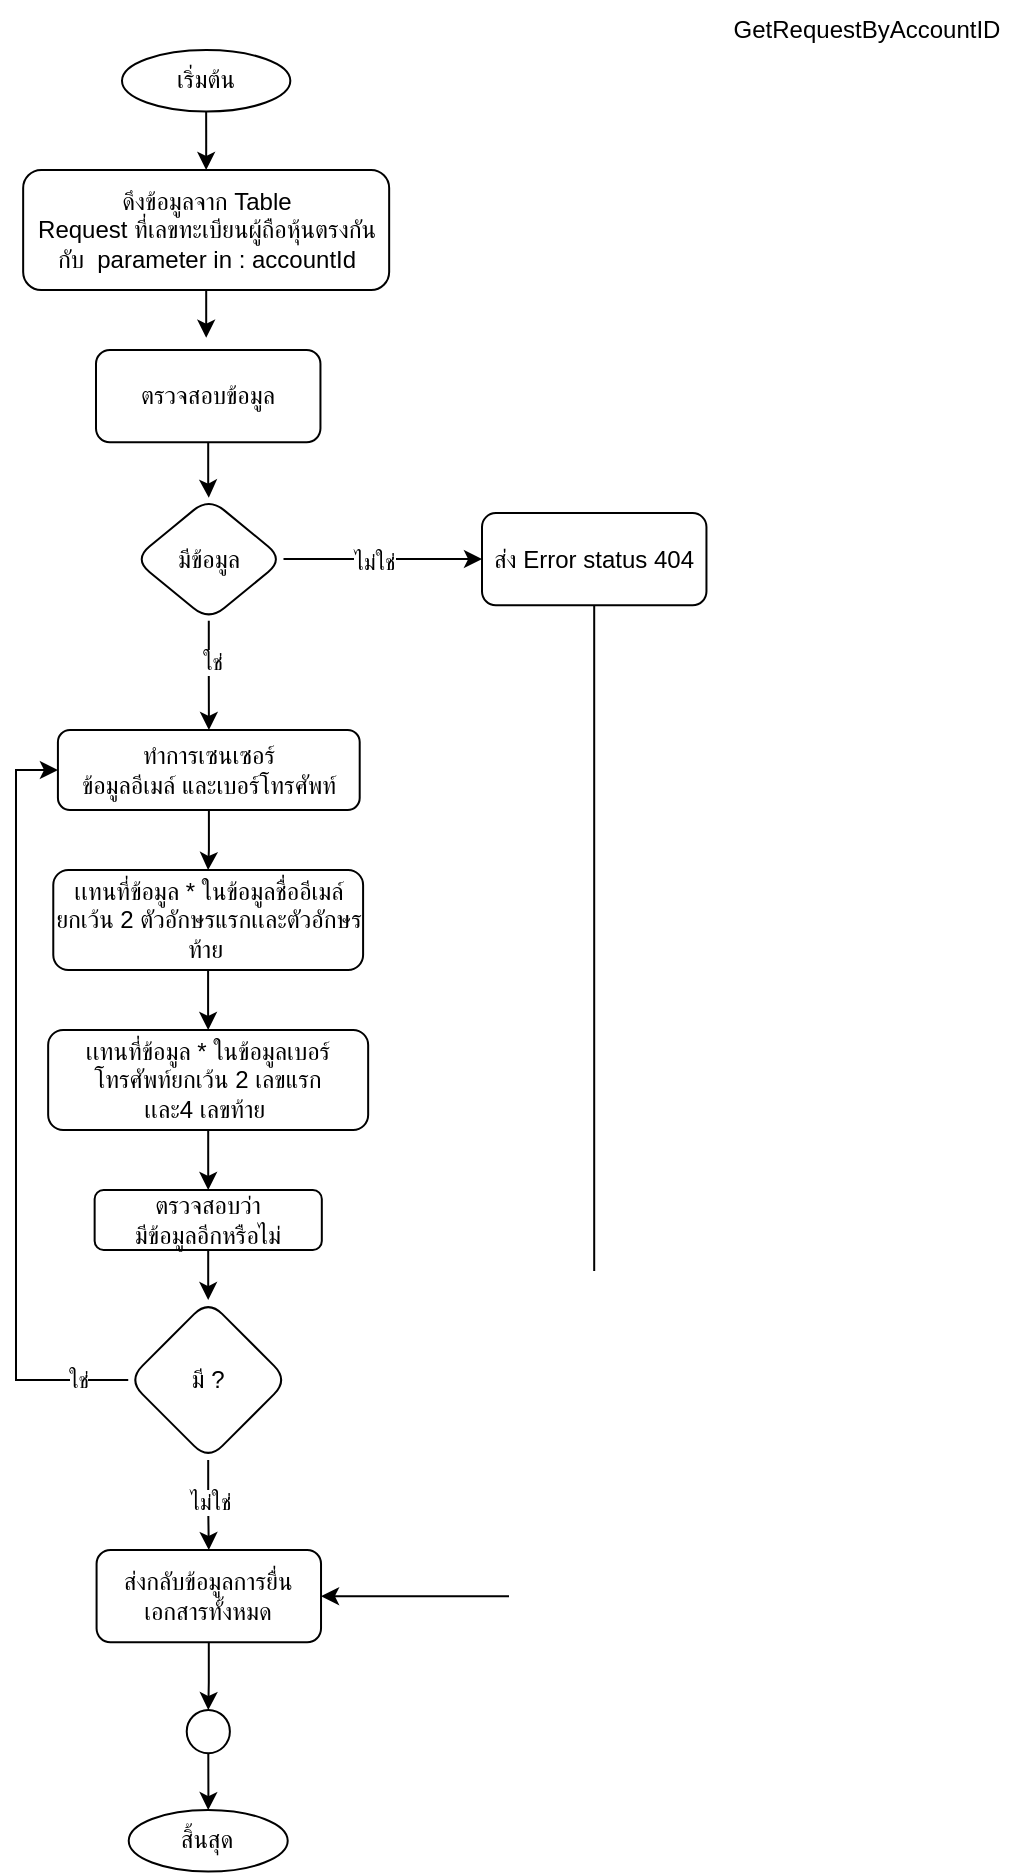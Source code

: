 <mxfile version="20.3.7" type="github">
  <diagram id="KNPTt2FtTy1nRqzTEt9b" name="หน้า-1">
    <mxGraphModel dx="1019" dy="526" grid="1" gridSize="10" guides="1" tooltips="1" connect="1" arrows="1" fold="1" page="1" pageScale="1" pageWidth="827" pageHeight="1169" math="0" shadow="0">
      <root>
        <mxCell id="0" />
        <mxCell id="1" parent="0" />
        <mxCell id="C6vSoGj43nONrzxHpojI-66" value="เริ่มต้น" style="ellipse;whiteSpace=wrap;html=1;rounded=1;glass=0;strokeWidth=1;shadow=0;" parent="1" vertex="1">
          <mxGeometry x="372.997" y="30" width="84.17" height="30.769" as="geometry" />
        </mxCell>
        <mxCell id="C6vSoGj43nONrzxHpojI-67" value="ดึงข้อมูลจาก Table&lt;br&gt;Request ที่เลขทะเบียนผู้ถือหุ้นตรงกันกับ&amp;nbsp; parameter in : accountId" style="rounded=1;whiteSpace=wrap;html=1;" parent="1" vertex="1">
          <mxGeometry x="323.58" y="90" width="183" height="60" as="geometry" />
        </mxCell>
        <mxCell id="C6vSoGj43nONrzxHpojI-68" style="edgeStyle=orthogonalEdgeStyle;rounded=0;orthogonalLoop=1;jettySize=auto;html=1;entryX=0.5;entryY=0;entryDx=0;entryDy=0;" parent="1" source="C6vSoGj43nONrzxHpojI-66" target="C6vSoGj43nONrzxHpojI-67" edge="1">
          <mxGeometry relative="1" as="geometry" />
        </mxCell>
        <mxCell id="C6vSoGj43nONrzxHpojI-69" value="" style="edgeStyle=orthogonalEdgeStyle;rounded=0;orthogonalLoop=1;jettySize=auto;html=1;endArrow=classic;endFill=1;" parent="1" source="C6vSoGj43nONrzxHpojI-67" edge="1">
          <mxGeometry relative="1" as="geometry">
            <mxPoint x="415.1" y="173.858" as="targetPoint" />
          </mxGeometry>
        </mxCell>
        <mxCell id="0IoLYYVcSCvld4aRIMPD-4" value="GetRequestByAccountID" style="text;html=1;align=center;verticalAlign=middle;resizable=0;points=[];autosize=1;strokeColor=none;fillColor=none;" parent="1" vertex="1">
          <mxGeometry x="665" y="5" width="160" height="30" as="geometry" />
        </mxCell>
        <mxCell id="0IoLYYVcSCvld4aRIMPD-6" value="" style="edgeStyle=orthogonalEdgeStyle;rounded=0;orthogonalLoop=1;jettySize=auto;html=1;" parent="1" source="C6vSoGj43nONrzxHpojI-56" target="0IoLYYVcSCvld4aRIMPD-5" edge="1">
          <mxGeometry relative="1" as="geometry" />
        </mxCell>
        <mxCell id="0IoLYYVcSCvld4aRIMPD-9" value="ใช่" style="edgeLabel;html=1;align=center;verticalAlign=middle;resizable=0;points=[];" parent="0IoLYYVcSCvld4aRIMPD-6" vertex="1" connectable="0">
          <mxGeometry x="-0.252" y="1" relative="1" as="geometry">
            <mxPoint as="offset" />
          </mxGeometry>
        </mxCell>
        <mxCell id="C6vSoGj43nONrzxHpojI-56" value="มีข้อมูล" style="rhombus;whiteSpace=wrap;html=1;rounded=1;" parent="1" vertex="1">
          <mxGeometry x="378.998" y="253.835" width="74.818" height="61.538" as="geometry" />
        </mxCell>
        <mxCell id="C6vSoGj43nONrzxHpojI-58" value="ส่ง Error status 404" style="whiteSpace=wrap;html=1;rounded=1;" parent="1" vertex="1">
          <mxGeometry x="553" y="261.527" width="112.227" height="46.154" as="geometry" />
        </mxCell>
        <mxCell id="C6vSoGj43nONrzxHpojI-59" value="" style="edgeStyle=orthogonalEdgeStyle;rounded=0;orthogonalLoop=1;jettySize=auto;html=1;endArrow=classic;endFill=1;entryX=0;entryY=0.5;entryDx=0;entryDy=0;" parent="1" source="C6vSoGj43nONrzxHpojI-56" target="C6vSoGj43nONrzxHpojI-58" edge="1">
          <mxGeometry relative="1" as="geometry">
            <Array as="points">
              <mxPoint x="552.998" y="284.378" />
              <mxPoint x="562.998" y="285.378" />
            </Array>
          </mxGeometry>
        </mxCell>
        <mxCell id="0IoLYYVcSCvld4aRIMPD-10" value="ไม่ใช่" style="edgeLabel;html=1;align=center;verticalAlign=middle;resizable=0;points=[];" parent="C6vSoGj43nONrzxHpojI-59" vertex="1" connectable="0">
          <mxGeometry x="-0.097" y="-1" relative="1" as="geometry">
            <mxPoint as="offset" />
          </mxGeometry>
        </mxCell>
        <mxCell id="C6vSoGj43nONrzxHpojI-70" value="ตรวจสอบข้อมูล" style="whiteSpace=wrap;html=1;rounded=1;" parent="1" vertex="1">
          <mxGeometry x="359.998" y="179.997" width="112.227" height="46.154" as="geometry" />
        </mxCell>
        <mxCell id="C6vSoGj43nONrzxHpojI-54" value="" style="edgeStyle=orthogonalEdgeStyle;rounded=0;orthogonalLoop=1;jettySize=auto;html=1;endArrow=classic;endFill=1;" parent="1" source="C6vSoGj43nONrzxHpojI-70" target="C6vSoGj43nONrzxHpojI-56" edge="1">
          <mxGeometry relative="1" as="geometry" />
        </mxCell>
        <mxCell id="C6vSoGj43nONrzxHpojI-57" style="edgeStyle=orthogonalEdgeStyle;rounded=0;orthogonalLoop=1;jettySize=auto;html=1;entryX=1;entryY=0.5;entryDx=0;entryDy=0;endArrow=classic;endFill=1;" parent="1" source="C6vSoGj43nONrzxHpojI-58" target="C6vSoGj43nONrzxHpojI-62" edge="1">
          <mxGeometry relative="1" as="geometry">
            <Array as="points">
              <mxPoint x="609" y="803" />
            </Array>
          </mxGeometry>
        </mxCell>
        <mxCell id="p_EshZ1UD2neo9yFfhRu-3" value="" style="edgeStyle=orthogonalEdgeStyle;rounded=0;orthogonalLoop=1;jettySize=auto;html=1;" parent="1" source="0IoLYYVcSCvld4aRIMPD-5" target="p_EshZ1UD2neo9yFfhRu-2" edge="1">
          <mxGeometry relative="1" as="geometry" />
        </mxCell>
        <mxCell id="0IoLYYVcSCvld4aRIMPD-5" value="ทำการเซนเซอร์&lt;br&gt;ข้อมูลอีเมล์ และเบอร์โทรศัพท์" style="whiteSpace=wrap;html=1;rounded=1;" parent="1" vertex="1">
          <mxGeometry x="340.96" y="370" width="150.89" height="40" as="geometry" />
        </mxCell>
        <mxCell id="0IoLYYVcSCvld4aRIMPD-20" style="edgeStyle=orthogonalEdgeStyle;rounded=0;orthogonalLoop=1;jettySize=auto;html=1;entryX=0;entryY=0.5;entryDx=0;entryDy=0;" parent="1" source="0IoLYYVcSCvld4aRIMPD-17" target="0IoLYYVcSCvld4aRIMPD-5" edge="1">
          <mxGeometry relative="1" as="geometry">
            <Array as="points">
              <mxPoint x="320" y="695" />
              <mxPoint x="320" y="390" />
            </Array>
          </mxGeometry>
        </mxCell>
        <mxCell id="0IoLYYVcSCvld4aRIMPD-22" value="ใช่" style="edgeLabel;html=1;align=center;verticalAlign=middle;resizable=0;points=[];" parent="0IoLYYVcSCvld4aRIMPD-20" vertex="1" connectable="0">
          <mxGeometry x="-0.773" y="-3" relative="1" as="geometry">
            <mxPoint x="18" y="3" as="offset" />
          </mxGeometry>
        </mxCell>
        <mxCell id="p_EshZ1UD2neo9yFfhRu-1" value="" style="group" parent="1" vertex="1" connectable="0">
          <mxGeometry x="359.32" y="600" width="113.59" height="340.777" as="geometry" />
        </mxCell>
        <mxCell id="C6vSoGj43nONrzxHpojI-62" value="ส่งกลับข้อมูลการยื่นเอกสารทั้งหมด" style="whiteSpace=wrap;html=1;rounded=1;" parent="p_EshZ1UD2neo9yFfhRu-1" vertex="1">
          <mxGeometry x="0.972" y="179.997" width="112.227" height="46.154" as="geometry" />
        </mxCell>
        <mxCell id="C6vSoGj43nONrzxHpojI-65" style="edgeStyle=orthogonalEdgeStyle;rounded=0;orthogonalLoop=1;jettySize=auto;html=1;endArrow=classic;endFill=1;" parent="p_EshZ1UD2neo9yFfhRu-1" source="C6vSoGj43nONrzxHpojI-62" target="C6vSoGj43nONrzxHpojI-78" edge="1">
          <mxGeometry relative="1" as="geometry">
            <Array as="points" />
          </mxGeometry>
        </mxCell>
        <mxCell id="C6vSoGj43nONrzxHpojI-75" value="" style="group" parent="p_EshZ1UD2neo9yFfhRu-1" vertex="1" connectable="0">
          <mxGeometry x="17.044" y="260.004" width="79.494" height="80.773" as="geometry" />
        </mxCell>
        <mxCell id="C6vSoGj43nONrzxHpojI-76" value="สิ้นสุด" style="ellipse;whiteSpace=wrap;html=1;rounded=1;glass=0;strokeWidth=1;shadow=0;" parent="C6vSoGj43nONrzxHpojI-75" vertex="1">
          <mxGeometry y="50.004" width="79.494" height="30.769" as="geometry" />
        </mxCell>
        <mxCell id="C6vSoGj43nONrzxHpojI-77" value="" style="edgeStyle=orthogonalEdgeStyle;rounded=0;orthogonalLoop=1;jettySize=auto;html=1;endArrow=classic;endFill=1;" parent="C6vSoGj43nONrzxHpojI-75" source="C6vSoGj43nONrzxHpojI-78" target="C6vSoGj43nONrzxHpojI-76" edge="1">
          <mxGeometry relative="1" as="geometry" />
        </mxCell>
        <mxCell id="C6vSoGj43nONrzxHpojI-78" value="" style="ellipse;whiteSpace=wrap;html=1;aspect=fixed;" parent="C6vSoGj43nONrzxHpojI-75" vertex="1">
          <mxGeometry x="29.001" width="21.582" height="21.582" as="geometry" />
        </mxCell>
        <mxCell id="0IoLYYVcSCvld4aRIMPD-15" value="ตรวจสอบว่า&lt;br&gt;มีข้อมูลอีกหรือไม่" style="whiteSpace=wrap;html=1;rounded=1;" parent="p_EshZ1UD2neo9yFfhRu-1" vertex="1">
          <mxGeometry width="113.59" height="30" as="geometry" />
        </mxCell>
        <mxCell id="0IoLYYVcSCvld4aRIMPD-19" value="" style="edgeStyle=orthogonalEdgeStyle;rounded=0;orthogonalLoop=1;jettySize=auto;html=1;" parent="p_EshZ1UD2neo9yFfhRu-1" source="0IoLYYVcSCvld4aRIMPD-17" target="C6vSoGj43nONrzxHpojI-62" edge="1">
          <mxGeometry relative="1" as="geometry" />
        </mxCell>
        <mxCell id="0IoLYYVcSCvld4aRIMPD-21" value="ไม่ใช่" style="edgeLabel;html=1;align=center;verticalAlign=middle;resizable=0;points=[];" parent="0IoLYYVcSCvld4aRIMPD-19" vertex="1" connectable="0">
          <mxGeometry x="-0.104" y="1" relative="1" as="geometry">
            <mxPoint as="offset" />
          </mxGeometry>
        </mxCell>
        <mxCell id="0IoLYYVcSCvld4aRIMPD-17" value="มี ?" style="rhombus;whiteSpace=wrap;html=1;rounded=1;" parent="p_EshZ1UD2neo9yFfhRu-1" vertex="1">
          <mxGeometry x="16.795" y="55" width="80" height="80" as="geometry" />
        </mxCell>
        <mxCell id="0IoLYYVcSCvld4aRIMPD-18" value="" style="edgeStyle=orthogonalEdgeStyle;rounded=0;orthogonalLoop=1;jettySize=auto;html=1;" parent="p_EshZ1UD2neo9yFfhRu-1" source="0IoLYYVcSCvld4aRIMPD-15" target="0IoLYYVcSCvld4aRIMPD-17" edge="1">
          <mxGeometry relative="1" as="geometry" />
        </mxCell>
        <mxCell id="p_EshZ1UD2neo9yFfhRu-6" value="" style="edgeStyle=orthogonalEdgeStyle;rounded=0;orthogonalLoop=1;jettySize=auto;html=1;" parent="1" source="p_EshZ1UD2neo9yFfhRu-2" target="p_EshZ1UD2neo9yFfhRu-5" edge="1">
          <mxGeometry relative="1" as="geometry" />
        </mxCell>
        <mxCell id="p_EshZ1UD2neo9yFfhRu-2" value="เเทนที่ข้อมูล * ในข้อมูลชื่ออีเมล์ยกเว้น 2 ตัวอักษรแรกเเละตัวอักษรท้าย&amp;nbsp;" style="whiteSpace=wrap;html=1;rounded=1;" parent="1" vertex="1">
          <mxGeometry x="338.64" y="440" width="154.91" height="50" as="geometry" />
        </mxCell>
        <mxCell id="p_EshZ1UD2neo9yFfhRu-9" style="edgeStyle=orthogonalEdgeStyle;rounded=0;orthogonalLoop=1;jettySize=auto;html=1;entryX=0.5;entryY=0;entryDx=0;entryDy=0;" parent="1" source="p_EshZ1UD2neo9yFfhRu-5" target="0IoLYYVcSCvld4aRIMPD-15" edge="1">
          <mxGeometry relative="1" as="geometry" />
        </mxCell>
        <mxCell id="p_EshZ1UD2neo9yFfhRu-5" value="เเทนที่ข้อมูล * ในข้อมูลเบอร์โทรศัพท์ยกเว้น 2 เลขแรก&lt;br&gt;เเละ4 เลขท้าย&amp;nbsp;" style="whiteSpace=wrap;html=1;rounded=1;" parent="1" vertex="1">
          <mxGeometry x="336.08" y="520" width="160" height="50" as="geometry" />
        </mxCell>
      </root>
    </mxGraphModel>
  </diagram>
</mxfile>
